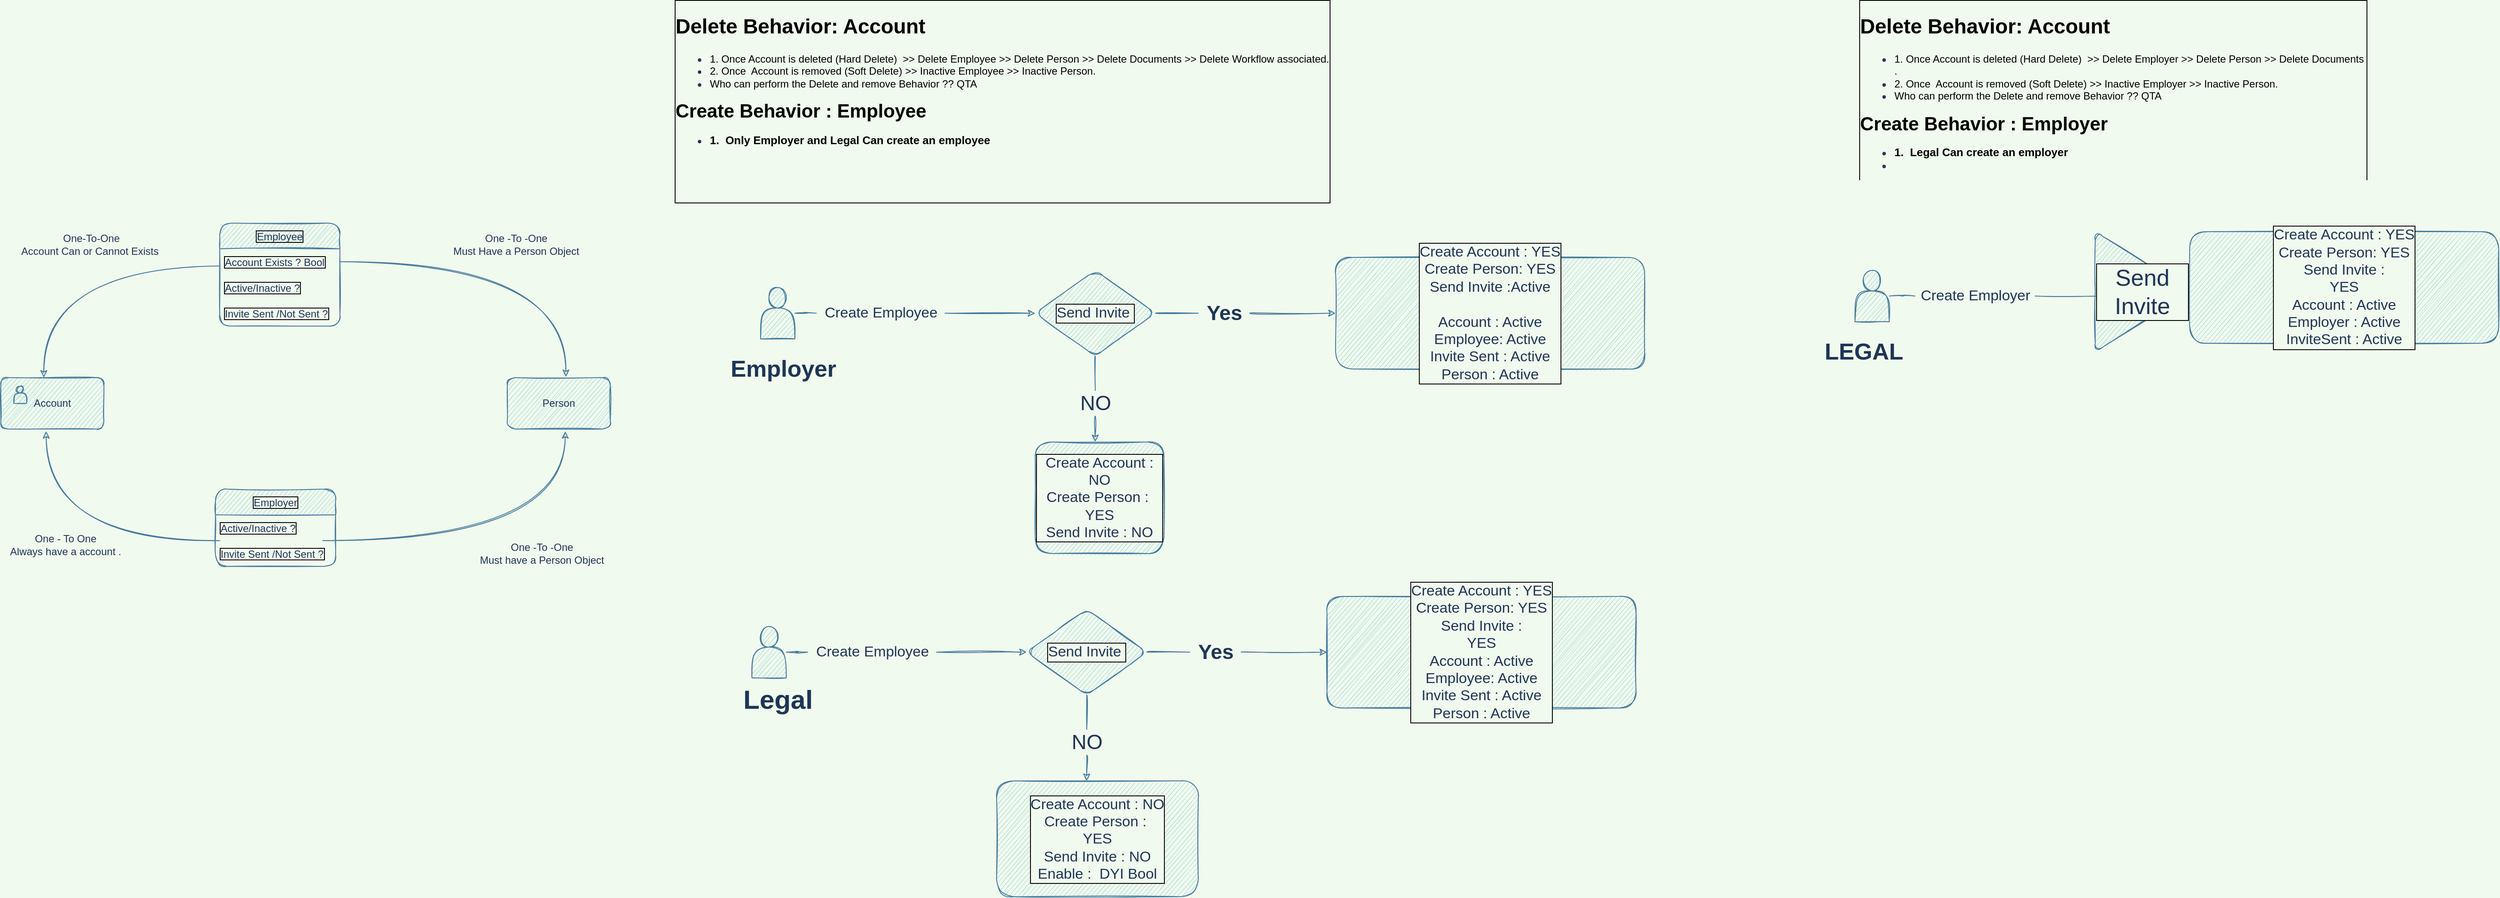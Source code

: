 <mxfile version="16.4.5" type="github">
  <diagram id="2xvdcaAI2u6qGRwVfC7a" name="DB S">
    <mxGraphModel dx="1296" dy="630" grid="1" gridSize="10" guides="1" tooltips="1" connect="1" arrows="1" fold="1" page="1" pageScale="1" pageWidth="850" pageHeight="1100" background="#F1FAEE" math="0" shadow="0">
      <root>
        <mxCell id="0" />
        <mxCell id="1" parent="0" />
        <mxCell id="5xwT4UVQatDe8eMr6S1B-1" value="Account" style="rounded=1;whiteSpace=wrap;html=1;fillColor=#A8DADC;strokeColor=#457B9D;fontColor=#1D3557;sketch=1;" parent="1" vertex="1">
          <mxGeometry x="70" y="450" width="120" height="60" as="geometry" />
        </mxCell>
        <mxCell id="5xwT4UVQatDe8eMr6S1B-27" style="edgeStyle=orthogonalEdgeStyle;rounded=1;orthogonalLoop=1;jettySize=auto;html=1;entryX=0.417;entryY=0;entryDx=0;entryDy=0;entryPerimeter=0;labelBackgroundColor=#F1FAEE;strokeColor=#457B9D;fontColor=#1D3557;sketch=1;curved=1;" parent="1" target="5xwT4UVQatDe8eMr6S1B-1" edge="1">
          <mxGeometry relative="1" as="geometry">
            <mxPoint x="325" y="320.048" as="sourcePoint" />
          </mxGeometry>
        </mxCell>
        <mxCell id="5xwT4UVQatDe8eMr6S1B-17" style="edgeStyle=orthogonalEdgeStyle;rounded=1;orthogonalLoop=1;jettySize=auto;html=1;entryX=0.563;entryY=1.043;entryDx=0;entryDy=0;entryPerimeter=0;labelBackgroundColor=#F1FAEE;strokeColor=#457B9D;fontColor=#1D3557;sketch=1;curved=1;" parent="1" target="5xwT4UVQatDe8eMr6S1B-5" edge="1">
          <mxGeometry relative="1" as="geometry">
            <mxPoint x="445" y="640.048" as="sourcePoint" />
          </mxGeometry>
        </mxCell>
        <mxCell id="5xwT4UVQatDe8eMr6S1B-23" style="edgeStyle=orthogonalEdgeStyle;rounded=1;orthogonalLoop=1;jettySize=auto;html=1;entryX=0.44;entryY=1.043;entryDx=0;entryDy=0;entryPerimeter=0;labelBackgroundColor=#F1FAEE;strokeColor=#457B9D;fontColor=#1D3557;sketch=1;curved=1;" parent="1" target="5xwT4UVQatDe8eMr6S1B-1" edge="1">
          <mxGeometry relative="1" as="geometry">
            <mxPoint x="325" y="640.048" as="sourcePoint" />
          </mxGeometry>
        </mxCell>
        <mxCell id="5xwT4UVQatDe8eMr6S1B-5" value="Person" style="rounded=1;whiteSpace=wrap;html=1;fillColor=#A8DADC;strokeColor=#457B9D;fontColor=#1D3557;sketch=1;" parent="1" vertex="1">
          <mxGeometry x="660" y="450" width="120" height="60" as="geometry" />
        </mxCell>
        <mxCell id="5xwT4UVQatDe8eMr6S1B-19" value="One -To -One&lt;br&gt;Must Have a Person Object" style="text;html=1;align=center;verticalAlign=middle;resizable=0;points=[];autosize=1;strokeColor=none;fillColor=none;labelBackgroundColor=#F1FAEE;fontColor=#1D3557;rounded=1;sketch=1;" parent="1" vertex="1">
          <mxGeometry x="590" y="280" width="160" height="30" as="geometry" />
        </mxCell>
        <mxCell id="5xwT4UVQatDe8eMr6S1B-20" value="One -To -One&lt;br&gt;Must have a Person Object" style="text;html=1;align=center;verticalAlign=middle;resizable=0;points=[];autosize=1;strokeColor=none;fillColor=none;labelBackgroundColor=#F1FAEE;fontColor=#1D3557;rounded=1;sketch=1;" parent="1" vertex="1">
          <mxGeometry x="620" y="640" width="160" height="30" as="geometry" />
        </mxCell>
        <mxCell id="5xwT4UVQatDe8eMr6S1B-24" value="One - To One&lt;br&gt;Always have a account ." style="text;html=1;align=center;verticalAlign=middle;resizable=0;points=[];autosize=1;strokeColor=none;fillColor=none;fontColor=#1D3557;rounded=1;sketch=1;" parent="1" vertex="1">
          <mxGeometry x="70" y="630" width="150" height="30" as="geometry" />
        </mxCell>
        <mxCell id="5xwT4UVQatDe8eMr6S1B-26" value="" style="shape=actor;whiteSpace=wrap;html=1;labelBorderColor=default;fillColor=#A8DADC;strokeColor=#457B9D;fontColor=#1D3557;rounded=1;sketch=1;" parent="1" vertex="1">
          <mxGeometry x="85" y="460" width="15" height="20" as="geometry" />
        </mxCell>
        <mxCell id="5xwT4UVQatDe8eMr6S1B-28" value="One-To-One&lt;br&gt;Account Can or Cannot Exists&amp;nbsp;" style="text;html=1;align=center;verticalAlign=middle;resizable=0;points=[];autosize=1;strokeColor=none;fillColor=none;fontColor=#1D3557;rounded=1;sketch=1;" parent="1" vertex="1">
          <mxGeometry x="85" y="280" width="180" height="30" as="geometry" />
        </mxCell>
        <mxCell id="5xwT4UVQatDe8eMr6S1B-31" value="Employee" style="swimlane;fontStyle=0;childLayout=stackLayout;horizontal=1;startSize=30;horizontalStack=0;resizeParent=1;resizeParentMax=0;resizeLast=0;collapsible=1;marginBottom=0;labelBorderColor=default;fontColor=#1D3557;fillColor=#A8DADC;strokeColor=#457B9D;rounded=1;sketch=1;" parent="1" vertex="1">
          <mxGeometry x="325" y="270" width="140" height="120" as="geometry" />
        </mxCell>
        <mxCell id="5xwT4UVQatDe8eMr6S1B-32" value="Account Exists ? Bool" style="text;strokeColor=none;fillColor=none;align=left;verticalAlign=middle;spacingLeft=4;spacingRight=4;overflow=hidden;points=[[0,0.5],[1,0.5]];portConstraint=eastwest;rotatable=0;labelBorderColor=default;fontColor=#1D3557;rounded=1;sketch=1;" parent="5xwT4UVQatDe8eMr6S1B-31" vertex="1">
          <mxGeometry y="30" width="140" height="30" as="geometry" />
        </mxCell>
        <mxCell id="5xwT4UVQatDe8eMr6S1B-33" value="Active/Inactive ?" style="text;strokeColor=none;fillColor=none;align=left;verticalAlign=middle;spacingLeft=4;spacingRight=4;overflow=hidden;points=[[0,0.5],[1,0.5]];portConstraint=eastwest;rotatable=0;labelBorderColor=default;fontColor=#1D3557;rounded=1;sketch=1;" parent="5xwT4UVQatDe8eMr6S1B-31" vertex="1">
          <mxGeometry y="60" width="140" height="30" as="geometry" />
        </mxCell>
        <mxCell id="5xwT4UVQatDe8eMr6S1B-34" value="Invite Sent /Not Sent ?" style="text;strokeColor=none;fillColor=none;align=left;verticalAlign=middle;spacingLeft=4;spacingRight=4;overflow=hidden;points=[[0,0.5],[1,0.5]];portConstraint=eastwest;rotatable=0;labelBorderColor=default;fontColor=#1D3557;rounded=1;sketch=1;" parent="5xwT4UVQatDe8eMr6S1B-31" vertex="1">
          <mxGeometry y="90" width="140" height="30" as="geometry" />
        </mxCell>
        <mxCell id="5xwT4UVQatDe8eMr6S1B-35" style="edgeStyle=orthogonalEdgeStyle;rounded=1;orthogonalLoop=1;jettySize=auto;html=1;entryX=0.569;entryY=-0.012;entryDx=0;entryDy=0;entryPerimeter=0;fontColor=#1D3557;labelBackgroundColor=#F1FAEE;strokeColor=#457B9D;sketch=1;curved=1;" parent="1" source="5xwT4UVQatDe8eMr6S1B-32" target="5xwT4UVQatDe8eMr6S1B-5" edge="1">
          <mxGeometry relative="1" as="geometry" />
        </mxCell>
        <mxCell id="5xwT4UVQatDe8eMr6S1B-36" value="Employer" style="swimlane;fontStyle=0;childLayout=stackLayout;horizontal=1;startSize=30;horizontalStack=0;resizeParent=1;resizeParentMax=0;resizeLast=0;collapsible=1;marginBottom=0;labelBorderColor=default;fontColor=#1D3557;labelBackgroundColor=#F1FAEE;fillColor=#A8DADC;strokeColor=#457B9D;rounded=1;sketch=1;" parent="1" vertex="1">
          <mxGeometry x="320" y="580" width="140" height="90" as="geometry" />
        </mxCell>
        <mxCell id="5xwT4UVQatDe8eMr6S1B-38" value="Active/Inactive ?" style="text;strokeColor=none;fillColor=none;align=left;verticalAlign=middle;spacingLeft=4;spacingRight=4;overflow=hidden;points=[[0,0.5],[1,0.5]];portConstraint=eastwest;rotatable=0;labelBorderColor=default;fontColor=#1D3557;rounded=1;sketch=1;" parent="5xwT4UVQatDe8eMr6S1B-36" vertex="1">
          <mxGeometry y="30" width="140" height="30" as="geometry" />
        </mxCell>
        <mxCell id="5xwT4UVQatDe8eMr6S1B-39" value="Invite Sent /Not Sent ?" style="text;strokeColor=none;fillColor=none;align=left;verticalAlign=middle;spacingLeft=4;spacingRight=4;overflow=hidden;points=[[0,0.5],[1,0.5]];portConstraint=eastwest;rotatable=0;labelBorderColor=default;fontColor=#1D3557;rounded=1;sketch=1;" parent="5xwT4UVQatDe8eMr6S1B-36" vertex="1">
          <mxGeometry y="60" width="140" height="30" as="geometry" />
        </mxCell>
        <mxCell id="5xwT4UVQatDe8eMr6S1B-40" value="&lt;h1&gt;&lt;font color=&quot;#000000&quot;&gt;Delete Behavior: Account&lt;/font&gt;&lt;/h1&gt;&lt;div&gt;&lt;ul&gt;&lt;li&gt;&lt;font color=&quot;#000000&quot;&gt;1. Once Account is deleted (Hard Delete)&amp;nbsp; &amp;gt;&amp;gt; Delete Employee &amp;gt;&amp;gt; Delete Person &amp;gt;&amp;gt; Delete Documents &amp;gt;&amp;gt; Delete Workflow associated.&lt;/font&gt;&lt;/li&gt;&lt;li&gt;&lt;font color=&quot;#000000&quot;&gt;2. Once&amp;nbsp; Account is removed (Soft Delete) &amp;gt;&amp;gt; Inactive Employee &amp;gt;&amp;gt; Inactive Person.&amp;nbsp;&lt;/font&gt;&lt;/li&gt;&lt;li&gt;&lt;font color=&quot;#000000&quot;&gt;Who can perform the Delete and remove Behavior ?? QTA&lt;/font&gt;&lt;/li&gt;&lt;/ul&gt;&lt;div&gt;&lt;font color=&quot;#000000&quot; style=&quot;font-size: 22px&quot;&gt;&lt;b&gt;Create Behavior&amp;nbsp;: Employee&lt;/b&gt;&lt;/font&gt;&lt;/div&gt;&lt;ul&gt;&lt;li&gt;&lt;font color=&quot;#000000&quot;&gt;&lt;b style=&quot;font-size: 13px&quot;&gt;1.&amp;nbsp; Only Employer and Legal Can create an employee&lt;/b&gt;&lt;/font&gt;&amp;nbsp;&lt;/li&gt;&lt;/ul&gt;&lt;/div&gt;&lt;div&gt;&amp;nbsp;&lt;/div&gt;&lt;p&gt;&lt;br&gt;&lt;/p&gt;" style="text;html=1;strokeColor=none;fillColor=none;spacing=5;spacingTop=-20;whiteSpace=wrap;overflow=hidden;rounded=1;labelBackgroundColor=#F1FAEE;labelBorderColor=default;fontColor=#1D3557;sketch=1;" parent="1" vertex="1">
          <mxGeometry x="850" y="20" width="1135" height="260" as="geometry" />
        </mxCell>
        <mxCell id="5xwT4UVQatDe8eMr6S1B-44" value="" style="edgeStyle=orthogonalEdgeStyle;rounded=1;orthogonalLoop=1;jettySize=auto;html=1;fontSize=13;fontColor=#1D3557;startArrow=none;labelBackgroundColor=#F1FAEE;strokeColor=#457B9D;sketch=1;curved=1;" parent="1" source="5xwT4UVQatDe8eMr6S1B-46" edge="1">
          <mxGeometry relative="1" as="geometry">
            <mxPoint x="1275" y="375" as="targetPoint" />
          </mxGeometry>
        </mxCell>
        <mxCell id="5xwT4UVQatDe8eMr6S1B-42" value="" style="shape=actor;whiteSpace=wrap;html=1;labelBackgroundColor=#F1FAEE;labelBorderColor=default;fontSize=13;fontColor=#1D3557;fillColor=#A8DADC;strokeColor=#457B9D;rounded=1;sketch=1;" parent="1" vertex="1">
          <mxGeometry x="955" y="345" width="40" height="60" as="geometry" />
        </mxCell>
        <mxCell id="5xwT4UVQatDe8eMr6S1B-45" value="Employer&amp;nbsp;" style="text;html=1;align=center;verticalAlign=middle;resizable=0;points=[];autosize=1;strokeColor=none;fillColor=none;fontSize=27;fontColor=#1D3557;fontStyle=1;rounded=1;sketch=1;" parent="1" vertex="1">
          <mxGeometry x="910" y="420" width="150" height="40" as="geometry" />
        </mxCell>
        <mxCell id="5xwT4UVQatDe8eMr6S1B-46" value="Create Employee" style="text;html=1;align=center;verticalAlign=middle;resizable=0;points=[];autosize=1;strokeColor=none;fillColor=none;fontSize=17;fontColor=#1D3557;rounded=1;sketch=1;" parent="1" vertex="1">
          <mxGeometry x="1020" y="360" width="150" height="30" as="geometry" />
        </mxCell>
        <mxCell id="5xwT4UVQatDe8eMr6S1B-47" value="" style="edgeStyle=orthogonalEdgeStyle;rounded=1;orthogonalLoop=1;jettySize=auto;html=1;fontSize=13;fontColor=#1D3557;endArrow=none;labelBackgroundColor=#F1FAEE;strokeColor=#457B9D;sketch=1;curved=1;" parent="1" source="5xwT4UVQatDe8eMr6S1B-42" target="5xwT4UVQatDe8eMr6S1B-46" edge="1">
          <mxGeometry relative="1" as="geometry">
            <mxPoint x="995" y="375" as="sourcePoint" />
            <mxPoint x="1275" y="375" as="targetPoint" />
          </mxGeometry>
        </mxCell>
        <mxCell id="5xwT4UVQatDe8eMr6S1B-50" value="" style="edgeStyle=orthogonalEdgeStyle;rounded=1;orthogonalLoop=1;jettySize=auto;html=1;fontSize=17;fontColor=#1D3557;startArrow=none;labelBackgroundColor=#F1FAEE;strokeColor=#457B9D;sketch=1;curved=1;" parent="1" source="5xwT4UVQatDe8eMr6S1B-51" target="5xwT4UVQatDe8eMr6S1B-49" edge="1">
          <mxGeometry relative="1" as="geometry" />
        </mxCell>
        <mxCell id="5xwT4UVQatDe8eMr6S1B-54" style="edgeStyle=orthogonalEdgeStyle;rounded=1;orthogonalLoop=1;jettySize=auto;html=1;exitX=0.5;exitY=1;exitDx=0;exitDy=0;fontSize=24;fontColor=#1D3557;startArrow=none;labelBackgroundColor=#F1FAEE;strokeColor=#457B9D;sketch=1;curved=1;" parent="1" source="5xwT4UVQatDe8eMr6S1B-57" edge="1">
          <mxGeometry relative="1" as="geometry">
            <mxPoint x="1344.857" y="525" as="targetPoint" />
          </mxGeometry>
        </mxCell>
        <mxCell id="5xwT4UVQatDe8eMr6S1B-48" value="Send Invite&amp;nbsp;" style="rhombus;whiteSpace=wrap;html=1;labelBackgroundColor=#F1FAEE;labelBorderColor=default;fontSize=17;fontColor=#1D3557;fillColor=#A8DADC;strokeColor=#457B9D;rounded=1;sketch=1;" parent="1" vertex="1">
          <mxGeometry x="1275" y="325" width="140" height="100" as="geometry" />
        </mxCell>
        <mxCell id="5xwT4UVQatDe8eMr6S1B-49" value="Create Account : YES&lt;br&gt;Create Person: YES &lt;br&gt;Send Invite :Active&lt;br&gt;&lt;br&gt;Account : Active&lt;br&gt;Employee: Active&lt;br&gt;Invite Sent : Active&lt;br&gt;Person : Active" style="whiteSpace=wrap;html=1;fontSize=17;fontColor=#1D3557;labelBackgroundColor=#F1FAEE;labelBorderColor=default;fillColor=#A8DADC;strokeColor=#457B9D;rounded=1;sketch=1;" parent="1" vertex="1">
          <mxGeometry x="1625" y="310" width="360" height="130" as="geometry" />
        </mxCell>
        <mxCell id="5xwT4UVQatDe8eMr6S1B-51" value="Yes" style="text;html=1;align=center;verticalAlign=middle;resizable=0;points=[];autosize=1;strokeColor=none;fillColor=none;fontSize=24;fontColor=#1D3557;fontStyle=1;rounded=1;sketch=1;" parent="1" vertex="1">
          <mxGeometry x="1465" y="360" width="60" height="30" as="geometry" />
        </mxCell>
        <mxCell id="5xwT4UVQatDe8eMr6S1B-52" value="" style="edgeStyle=orthogonalEdgeStyle;rounded=1;orthogonalLoop=1;jettySize=auto;html=1;fontSize=17;fontColor=#1D3557;endArrow=none;labelBackgroundColor=#F1FAEE;strokeColor=#457B9D;sketch=1;curved=1;" parent="1" source="5xwT4UVQatDe8eMr6S1B-48" target="5xwT4UVQatDe8eMr6S1B-51" edge="1">
          <mxGeometry relative="1" as="geometry">
            <mxPoint x="1415" y="375" as="sourcePoint" />
            <mxPoint x="1595" y="375" as="targetPoint" />
          </mxGeometry>
        </mxCell>
        <mxCell id="5xwT4UVQatDe8eMr6S1B-56" value="Create Account : NO&lt;br&gt;Create Person :&amp;nbsp;&lt;br&gt;YES&lt;br&gt;Send Invite : NO&lt;br&gt;" style="whiteSpace=wrap;html=1;fontSize=17;fontColor=#1D3557;labelBackgroundColor=#F1FAEE;labelBorderColor=default;fillColor=#A8DADC;strokeColor=#457B9D;rounded=1;sketch=1;" parent="1" vertex="1">
          <mxGeometry x="1275" y="525" width="150" height="130" as="geometry" />
        </mxCell>
        <mxCell id="5xwT4UVQatDe8eMr6S1B-57" value="NO" style="text;html=1;align=center;verticalAlign=middle;resizable=0;points=[];autosize=1;strokeColor=none;fillColor=none;fontSize=24;fontColor=#1D3557;rounded=1;sketch=1;" parent="1" vertex="1">
          <mxGeometry x="1320" y="465" width="50" height="30" as="geometry" />
        </mxCell>
        <mxCell id="5xwT4UVQatDe8eMr6S1B-58" value="" style="edgeStyle=orthogonalEdgeStyle;rounded=1;orthogonalLoop=1;jettySize=auto;html=1;exitX=0.5;exitY=1;exitDx=0;exitDy=0;fontSize=24;fontColor=#1D3557;endArrow=none;labelBackgroundColor=#F1FAEE;strokeColor=#457B9D;sketch=1;curved=1;" parent="1" source="5xwT4UVQatDe8eMr6S1B-48" target="5xwT4UVQatDe8eMr6S1B-57" edge="1">
          <mxGeometry relative="1" as="geometry">
            <mxPoint x="1344.857" y="525" as="targetPoint" />
            <mxPoint x="1345" y="425" as="sourcePoint" />
          </mxGeometry>
        </mxCell>
        <mxCell id="5xwT4UVQatDe8eMr6S1B-59" value="&lt;h1&gt;&lt;font color=&quot;#000000&quot;&gt;Delete Behavior: Account&lt;/font&gt;&lt;/h1&gt;&lt;div&gt;&lt;ul&gt;&lt;li&gt;&lt;font color=&quot;#000000&quot;&gt;1. Once Account is deleted (Hard Delete)&amp;nbsp; &amp;gt;&amp;gt; Delete Employer &amp;gt;&amp;gt; Delete Person &amp;gt;&amp;gt; Delete Documents .&lt;/font&gt;&lt;/li&gt;&lt;li&gt;&lt;font color=&quot;#000000&quot;&gt;2. Once&amp;nbsp; Account is removed (Soft Delete) &amp;gt;&amp;gt; Inactive Employer &amp;gt;&amp;gt; Inactive Person.&amp;nbsp;&lt;/font&gt;&lt;/li&gt;&lt;li&gt;&lt;font color=&quot;#000000&quot;&gt;Who can perform the Delete and remove Behavior ?? QTA&lt;/font&gt;&lt;/li&gt;&lt;/ul&gt;&lt;div&gt;&lt;font color=&quot;#000000&quot; style=&quot;font-size: 22px&quot;&gt;&lt;b&gt;Create Behavior&amp;nbsp;: Employer&lt;/b&gt;&lt;/font&gt;&lt;/div&gt;&lt;ul&gt;&lt;li&gt;&lt;font color=&quot;#000000&quot;&gt;&lt;b style=&quot;font-size: 13px&quot;&gt;1.&amp;nbsp; Legal Can create an employer&lt;/b&gt;&lt;/font&gt;&lt;/li&gt;&lt;li&gt;&lt;br&gt;&lt;/li&gt;&lt;/ul&gt;&lt;/div&gt;&lt;div&gt;&amp;nbsp;&lt;/div&gt;&lt;p&gt;&lt;br&gt;&lt;/p&gt;" style="text;html=1;strokeColor=none;fillColor=none;spacing=5;spacingTop=-20;whiteSpace=wrap;overflow=hidden;rounded=1;labelBackgroundColor=#F1FAEE;labelBorderColor=default;fontColor=#1D3557;sketch=1;" parent="1" vertex="1">
          <mxGeometry x="2230" y="20" width="600" height="200" as="geometry" />
        </mxCell>
        <mxCell id="5xwT4UVQatDe8eMr6S1B-61" value="Legal" style="text;html=1;align=center;verticalAlign=middle;resizable=0;points=[];autosize=1;strokeColor=none;fillColor=none;fontSize=31;fontColor=#1D3557;fontStyle=1;rounded=1;sketch=1;" parent="1" vertex="1">
          <mxGeometry x="925" y="805" width="100" height="40" as="geometry" />
        </mxCell>
        <mxCell id="5xwT4UVQatDe8eMr6S1B-63" value="" style="edgeStyle=orthogonalEdgeStyle;rounded=1;orthogonalLoop=1;jettySize=auto;html=1;fontSize=13;fontColor=#1D3557;startArrow=none;labelBackgroundColor=#F1FAEE;strokeColor=#457B9D;sketch=1;curved=1;" parent="1" source="5xwT4UVQatDe8eMr6S1B-66" edge="1">
          <mxGeometry relative="1" as="geometry">
            <mxPoint x="1265" y="770" as="targetPoint" />
          </mxGeometry>
        </mxCell>
        <mxCell id="5xwT4UVQatDe8eMr6S1B-64" value="" style="shape=actor;whiteSpace=wrap;html=1;labelBackgroundColor=#F1FAEE;labelBorderColor=default;fontSize=13;fontColor=#1D3557;fillColor=#A8DADC;strokeColor=#457B9D;rounded=1;sketch=1;" parent="1" vertex="1">
          <mxGeometry x="945" y="740" width="40" height="60" as="geometry" />
        </mxCell>
        <mxCell id="5xwT4UVQatDe8eMr6S1B-66" value="Create Employee" style="text;html=1;align=center;verticalAlign=middle;resizable=0;points=[];autosize=1;strokeColor=none;fillColor=none;fontSize=17;fontColor=#1D3557;rounded=1;sketch=1;" parent="1" vertex="1">
          <mxGeometry x="1010" y="755" width="150" height="30" as="geometry" />
        </mxCell>
        <mxCell id="5xwT4UVQatDe8eMr6S1B-67" value="" style="edgeStyle=orthogonalEdgeStyle;rounded=1;orthogonalLoop=1;jettySize=auto;html=1;fontSize=13;fontColor=#1D3557;endArrow=none;labelBackgroundColor=#F1FAEE;strokeColor=#457B9D;sketch=1;curved=1;" parent="1" source="5xwT4UVQatDe8eMr6S1B-64" target="5xwT4UVQatDe8eMr6S1B-66" edge="1">
          <mxGeometry relative="1" as="geometry">
            <mxPoint x="985" y="770" as="sourcePoint" />
            <mxPoint x="1265" y="770" as="targetPoint" />
          </mxGeometry>
        </mxCell>
        <mxCell id="5xwT4UVQatDe8eMr6S1B-68" value="" style="edgeStyle=orthogonalEdgeStyle;rounded=1;orthogonalLoop=1;jettySize=auto;html=1;fontSize=17;fontColor=#1D3557;startArrow=none;labelBackgroundColor=#F1FAEE;strokeColor=#457B9D;sketch=1;curved=1;" parent="1" source="5xwT4UVQatDe8eMr6S1B-72" target="5xwT4UVQatDe8eMr6S1B-71" edge="1">
          <mxGeometry relative="1" as="geometry" />
        </mxCell>
        <mxCell id="5xwT4UVQatDe8eMr6S1B-69" style="edgeStyle=orthogonalEdgeStyle;rounded=1;orthogonalLoop=1;jettySize=auto;html=1;exitX=0.5;exitY=1;exitDx=0;exitDy=0;fontSize=24;fontColor=#1D3557;startArrow=none;labelBackgroundColor=#F1FAEE;strokeColor=#457B9D;sketch=1;curved=1;" parent="1" source="5xwT4UVQatDe8eMr6S1B-75" edge="1">
          <mxGeometry relative="1" as="geometry">
            <mxPoint x="1334.857" y="920" as="targetPoint" />
          </mxGeometry>
        </mxCell>
        <mxCell id="5xwT4UVQatDe8eMr6S1B-70" value="Send Invite&amp;nbsp;" style="rhombus;whiteSpace=wrap;html=1;labelBackgroundColor=#F1FAEE;labelBorderColor=default;fontSize=17;fontColor=#1D3557;fillColor=#A8DADC;strokeColor=#457B9D;rounded=1;sketch=1;" parent="1" vertex="1">
          <mxGeometry x="1265" y="720" width="140" height="100" as="geometry" />
        </mxCell>
        <mxCell id="5xwT4UVQatDe8eMr6S1B-71" value="Create Account : YES&lt;br&gt;Create Person: YES &lt;br&gt;Send Invite : &lt;br&gt;YES&lt;br&gt;Account : Active&lt;br&gt;Employee: Active&lt;br&gt;Invite Sent : Active&lt;br&gt;Person : Active" style="whiteSpace=wrap;html=1;fontSize=17;fontColor=#1D3557;labelBackgroundColor=#F1FAEE;labelBorderColor=default;fillColor=#A8DADC;strokeColor=#457B9D;rounded=1;sketch=1;" parent="1" vertex="1">
          <mxGeometry x="1615" y="705" width="360" height="130" as="geometry" />
        </mxCell>
        <mxCell id="5xwT4UVQatDe8eMr6S1B-72" value="Yes" style="text;html=1;align=center;verticalAlign=middle;resizable=0;points=[];autosize=1;strokeColor=none;fillColor=none;fontSize=24;fontColor=#1D3557;fontStyle=1;rounded=1;sketch=1;" parent="1" vertex="1">
          <mxGeometry x="1455" y="755" width="60" height="30" as="geometry" />
        </mxCell>
        <mxCell id="5xwT4UVQatDe8eMr6S1B-73" value="" style="edgeStyle=orthogonalEdgeStyle;rounded=1;orthogonalLoop=1;jettySize=auto;html=1;fontSize=17;fontColor=#1D3557;endArrow=none;labelBackgroundColor=#F1FAEE;strokeColor=#457B9D;sketch=1;curved=1;" parent="1" source="5xwT4UVQatDe8eMr6S1B-70" target="5xwT4UVQatDe8eMr6S1B-72" edge="1">
          <mxGeometry relative="1" as="geometry">
            <mxPoint x="1405" y="770" as="sourcePoint" />
            <mxPoint x="1585" y="770" as="targetPoint" />
          </mxGeometry>
        </mxCell>
        <mxCell id="5xwT4UVQatDe8eMr6S1B-74" value="Create Account : NO&lt;br&gt;Create Person :&amp;nbsp;&lt;br&gt;YES&lt;br&gt;Send Invite : NO&lt;br&gt;Enable :&amp;nbsp; DYI Bool" style="whiteSpace=wrap;html=1;fontSize=17;fontColor=#1D3557;labelBackgroundColor=#F1FAEE;labelBorderColor=default;fillColor=#A8DADC;strokeColor=#457B9D;rounded=1;sketch=1;" parent="1" vertex="1">
          <mxGeometry x="1230" y="920" width="235" height="135" as="geometry" />
        </mxCell>
        <mxCell id="5xwT4UVQatDe8eMr6S1B-75" value="NO" style="text;html=1;align=center;verticalAlign=middle;resizable=0;points=[];autosize=1;strokeColor=none;fillColor=none;fontSize=24;fontColor=#1D3557;rounded=1;sketch=1;" parent="1" vertex="1">
          <mxGeometry x="1310" y="860" width="50" height="30" as="geometry" />
        </mxCell>
        <mxCell id="5xwT4UVQatDe8eMr6S1B-76" value="" style="edgeStyle=orthogonalEdgeStyle;rounded=1;orthogonalLoop=1;jettySize=auto;html=1;exitX=0.5;exitY=1;exitDx=0;exitDy=0;fontSize=24;fontColor=#1D3557;endArrow=none;labelBackgroundColor=#F1FAEE;strokeColor=#457B9D;sketch=1;curved=1;" parent="1" source="5xwT4UVQatDe8eMr6S1B-70" target="5xwT4UVQatDe8eMr6S1B-75" edge="1">
          <mxGeometry relative="1" as="geometry">
            <mxPoint x="1334.857" y="920" as="targetPoint" />
            <mxPoint x="1335" y="820" as="sourcePoint" />
          </mxGeometry>
        </mxCell>
        <mxCell id="5xwT4UVQatDe8eMr6S1B-80" value="" style="edgeStyle=orthogonalEdgeStyle;rounded=1;orthogonalLoop=1;jettySize=auto;html=1;fontSize=13;fontColor=#1D3557;startArrow=none;labelBackgroundColor=#F1FAEE;strokeColor=#457B9D;sketch=1;curved=1;" parent="1" source="5xwT4UVQatDe8eMr6S1B-82" edge="1">
          <mxGeometry relative="1" as="geometry">
            <mxPoint x="2550" y="355" as="targetPoint" />
          </mxGeometry>
        </mxCell>
        <mxCell id="5xwT4UVQatDe8eMr6S1B-81" value="" style="shape=actor;whiteSpace=wrap;html=1;labelBackgroundColor=#F1FAEE;labelBorderColor=default;fontSize=13;fontColor=#1D3557;fillColor=#A8DADC;strokeColor=#457B9D;rounded=1;sketch=1;" parent="1" vertex="1">
          <mxGeometry x="2230" y="325" width="40" height="60" as="geometry" />
        </mxCell>
        <mxCell id="5xwT4UVQatDe8eMr6S1B-82" value="Create Employer" style="text;html=1;align=center;verticalAlign=middle;resizable=0;points=[];autosize=1;strokeColor=none;fillColor=none;fontSize=17;fontColor=#1D3557;rounded=1;sketch=1;" parent="1" vertex="1">
          <mxGeometry x="2300" y="340" width="140" height="30" as="geometry" />
        </mxCell>
        <mxCell id="5xwT4UVQatDe8eMr6S1B-83" value="" style="edgeStyle=orthogonalEdgeStyle;rounded=1;orthogonalLoop=1;jettySize=auto;html=1;fontSize=13;fontColor=#1D3557;endArrow=none;labelBackgroundColor=#F1FAEE;strokeColor=#457B9D;sketch=1;curved=1;" parent="1" source="5xwT4UVQatDe8eMr6S1B-81" target="5xwT4UVQatDe8eMr6S1B-82" edge="1">
          <mxGeometry relative="1" as="geometry">
            <mxPoint x="2270" y="355" as="sourcePoint" />
            <mxPoint x="2550" y="355" as="targetPoint" />
          </mxGeometry>
        </mxCell>
        <mxCell id="5xwT4UVQatDe8eMr6S1B-87" value="Create Account : YES&lt;br&gt;Create Person: YES &lt;br&gt;Send Invite : &lt;br&gt;YES&lt;br&gt;Account : Active&lt;br&gt;Employer : Active&lt;br&gt;InviteSent : Active" style="whiteSpace=wrap;html=1;fontSize=17;fontColor=#1D3557;labelBackgroundColor=#F1FAEE;labelBorderColor=default;fillColor=#A8DADC;strokeColor=#457B9D;rounded=1;sketch=1;" parent="1" vertex="1">
          <mxGeometry x="2620" y="280" width="360" height="130" as="geometry" />
        </mxCell>
        <mxCell id="5xwT4UVQatDe8eMr6S1B-93" value="LEGAL" style="text;html=1;align=center;verticalAlign=middle;resizable=0;points=[];autosize=1;strokeColor=none;fillColor=none;fontSize=27;fontColor=#1D3557;fontStyle=1;rounded=1;sketch=1;" parent="1" vertex="1">
          <mxGeometry x="2185" y="400" width="110" height="40" as="geometry" />
        </mxCell>
        <mxCell id="5xwT4UVQatDe8eMr6S1B-94" value="Send Invite" style="triangle;whiteSpace=wrap;html=1;labelBackgroundColor=#F1FAEE;labelBorderColor=default;fontSize=27;fontColor=#1D3557;fillColor=#A8DADC;strokeColor=#457B9D;rounded=1;sketch=1;" parent="1" vertex="1">
          <mxGeometry x="2510" y="280" width="110" height="140" as="geometry" />
        </mxCell>
      </root>
    </mxGraphModel>
  </diagram>
</mxfile>
